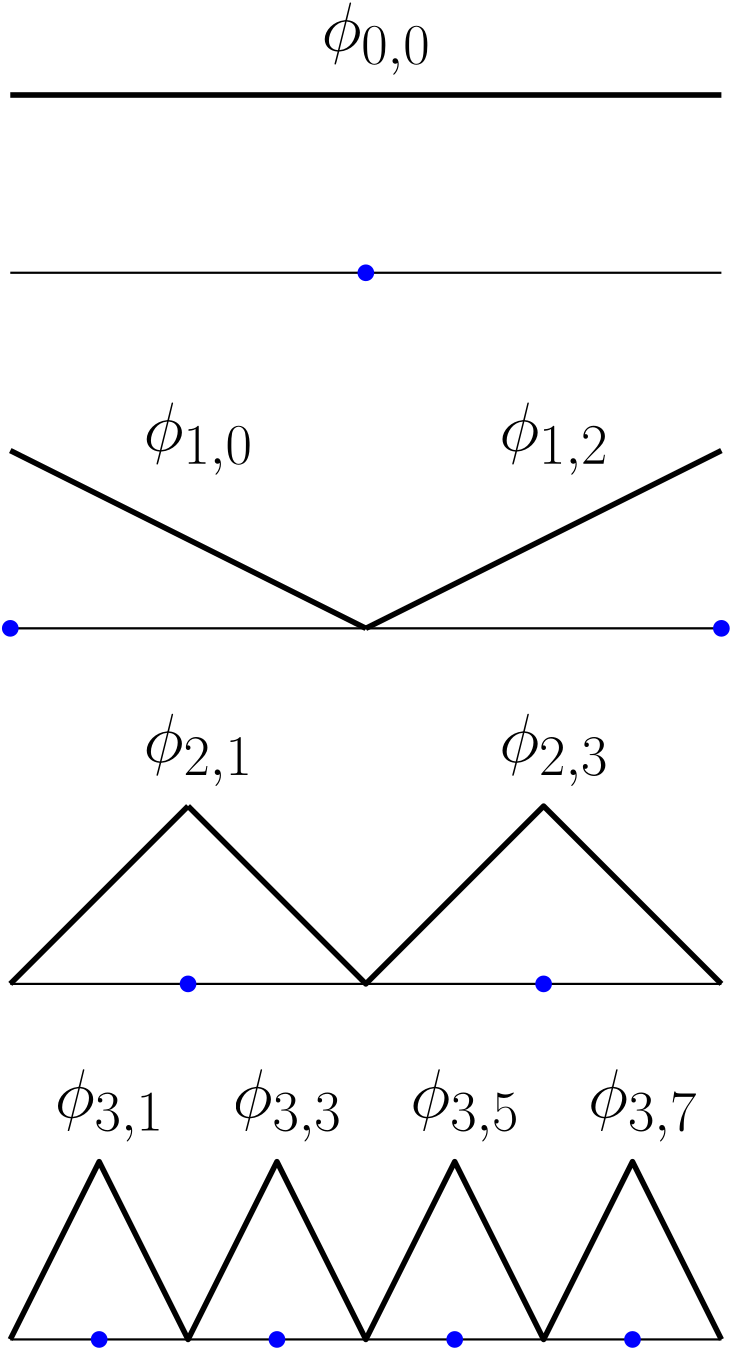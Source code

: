 <?xml version="1.0"?>
<!DOCTYPE ipe SYSTEM "ipe.dtd">
<ipe version="70005" creator="Ipe 7.1.1">
<info created="D:20150227063748" modified="D:20150301191432"/>
<ipestyle name="basic">
<symbol name="arrow/arc(spx)">
<path stroke="sym-stroke" fill="sym-stroke" pen="sym-pen">
0 0 m
-1 0.333 l
-1 -0.333 l
h
</path>
</symbol>
<symbol name="arrow/farc(spx)">
<path stroke="sym-stroke" fill="white" pen="sym-pen">
0 0 m
-1 0.333 l
-1 -0.333 l
h
</path>
</symbol>
<symbol name="mark/circle(sx)" transformations="translations">
<path fill="sym-stroke">
0.6 0 0 0.6 0 0 e
0.4 0 0 0.4 0 0 e
</path>
</symbol>
<symbol name="mark/disk(sx)" transformations="translations">
<path fill="sym-stroke">
0.6 0 0 0.6 0 0 e
</path>
</symbol>
<symbol name="mark/fdisk(sfx)" transformations="translations">
<group>
<path fill="sym-fill">
0.5 0 0 0.5 0 0 e
</path>
<path fill="sym-stroke" fillrule="eofill">
0.6 0 0 0.6 0 0 e
0.4 0 0 0.4 0 0 e
</path>
</group>
</symbol>
<symbol name="mark/box(sx)" transformations="translations">
<path fill="sym-stroke" fillrule="eofill">
-0.6 -0.6 m
0.6 -0.6 l
0.6 0.6 l
-0.6 0.6 l
h
-0.4 -0.4 m
0.4 -0.4 l
0.4 0.4 l
-0.4 0.4 l
h
</path>
</symbol>
<symbol name="mark/square(sx)" transformations="translations">
<path fill="sym-stroke">
-0.6 -0.6 m
0.6 -0.6 l
0.6 0.6 l
-0.6 0.6 l
h
</path>
</symbol>
<symbol name="mark/fsquare(sfx)" transformations="translations">
<group>
<path fill="sym-fill">
-0.5 -0.5 m
0.5 -0.5 l
0.5 0.5 l
-0.5 0.5 l
h
</path>
<path fill="sym-stroke" fillrule="eofill">
-0.6 -0.6 m
0.6 -0.6 l
0.6 0.6 l
-0.6 0.6 l
h
-0.4 -0.4 m
0.4 -0.4 l
0.4 0.4 l
-0.4 0.4 l
h
</path>
</group>
</symbol>
<symbol name="mark/cross(sx)" transformations="translations">
<group>
<path fill="sym-stroke">
-0.43 -0.57 m
0.57 0.43 l
0.43 0.57 l
-0.57 -0.43 l
h
</path>
<path fill="sym-stroke">
-0.43 0.57 m
0.57 -0.43 l
0.43 -0.57 l
-0.57 0.43 l
h
</path>
</group>
</symbol>
<symbol name="arrow/fnormal(spx)">
<path stroke="sym-stroke" fill="white" pen="sym-pen">
0 0 m
-1 0.333 l
-1 -0.333 l
h
</path>
</symbol>
<symbol name="arrow/pointed(spx)">
<path stroke="sym-stroke" fill="sym-stroke" pen="sym-pen">
0 0 m
-1 0.333 l
-0.8 0 l
-1 -0.333 l
h
</path>
</symbol>
<symbol name="arrow/fpointed(spx)">
<path stroke="sym-stroke" fill="white" pen="sym-pen">
0 0 m
-1 0.333 l
-0.8 0 l
-1 -0.333 l
h
</path>
</symbol>
<symbol name="arrow/linear(spx)">
<path stroke="sym-stroke" pen="sym-pen">
-1 0.333 m
0 0 l
-1 -0.333 l
</path>
</symbol>
<symbol name="arrow/fdouble(spx)">
<path stroke="sym-stroke" fill="white" pen="sym-pen">
0 0 m
-1 0.333 l
-1 -0.333 l
h
-1 0 m
-2 0.333 l
-2 -0.333 l
h
</path>
</symbol>
<symbol name="arrow/double(spx)">
<path stroke="sym-stroke" fill="sym-stroke" pen="sym-pen">
0 0 m
-1 0.333 l
-1 -0.333 l
h
-1 0 m
-2 0.333 l
-2 -0.333 l
h
</path>
</symbol>
<pen name="heavier" value="0.8"/>
<pen name="fat" value="1.2"/>
<pen name="ultrafat" value="2"/>
<symbolsize name="large" value="5"/>
<symbolsize name="small" value="2"/>
<symbolsize name="tiny" value="1.1"/>
<arrowsize name="large" value="10"/>
<arrowsize name="small" value="5"/>
<arrowsize name="tiny" value="3"/>
<color name="red" value="1 0 0"/>
<color name="green" value="0 1 0"/>
<color name="blue" value="0 0 1"/>
<color name="yellow" value="1 1 0"/>
<color name="orange" value="1 0.647 0"/>
<color name="gold" value="1 0.843 0"/>
<color name="purple" value="0.627 0.125 0.941"/>
<color name="gray" value="0.745"/>
<color name="brown" value="0.647 0.165 0.165"/>
<color name="navy" value="0 0 0.502"/>
<color name="pink" value="1 0.753 0.796"/>
<color name="seagreen" value="0.18 0.545 0.341"/>
<color name="turquoise" value="0.251 0.878 0.816"/>
<color name="violet" value="0.933 0.51 0.933"/>
<color name="darkblue" value="0 0 0.545"/>
<color name="darkcyan" value="0 0.545 0.545"/>
<color name="darkgray" value="0.663"/>
<color name="darkgreen" value="0 0.392 0"/>
<color name="darkmagenta" value="0.545 0 0.545"/>
<color name="darkorange" value="1 0.549 0"/>
<color name="darkred" value="0.545 0 0"/>
<color name="lightblue" value="0.678 0.847 0.902"/>
<color name="lightcyan" value="0.878 1 1"/>
<color name="lightgray" value="0.827"/>
<color name="lightgreen" value="0.565 0.933 0.565"/>
<color name="lightyellow" value="1 1 0.878"/>
<dashstyle name="dashed" value="[4] 0"/>
<dashstyle name="dotted" value="[1 3] 0"/>
<dashstyle name="dash dotted" value="[4 2 1 2] 0"/>
<dashstyle name="dash dot dotted" value="[4 2 1 2 1 2] 0"/>
<textsize name="large" value="\large"/>
<textsize name="Large" value="\Large"/>
<textsize name="LARGE" value="\LARGE"/>
<textsize name="huge" value="\huge"/>
<textsize name="Huge" value="\Huge"/>
<textsize name="small" value="\small"/>
<textsize name="footnote" value="\footnotesize"/>
<textsize name="tiny" value="\tiny"/>
<textstyle name="center" begin="\begin{center}" end="\end{center}"/>
<textstyle name="itemize" begin="\begin{itemize}" end="\end{itemize}"/>
<textstyle name="item" begin="\begin{itemize}\item{}" end="\end{itemize}"/>
<gridsize name="4 pts" value="4"/>
<gridsize name="8 pts (~3 mm)" value="8"/>
<gridsize name="16 pts (~6 mm)" value="16"/>
<gridsize name="32 pts (~12 mm)" value="32"/>
<gridsize name="10 pts (~3.5 mm)" value="10"/>
<gridsize name="20 pts (~7 mm)" value="20"/>
<gridsize name="14 pts (~5 mm)" value="14"/>
<gridsize name="28 pts (~10 mm)" value="28"/>
<gridsize name="56 pts (~20 mm)" value="56"/>
<anglesize name="90 deg" value="90"/>
<anglesize name="60 deg" value="60"/>
<anglesize name="45 deg" value="45"/>
<anglesize name="30 deg" value="30"/>
<anglesize name="22.5 deg" value="22.5"/>
<tiling name="falling" angle="-60" step="4" width="1"/>
<tiling name="rising" angle="30" step="4" width="1"/>
</ipestyle>
<page>
<layer name="alpha"/>
<view layers="alpha" active="alpha"/>
<path layer="alpha" stroke="black" pen="heavier">
64 704 m
320 704 l
</path>
<path stroke="black" pen="heavier">
64 576 m
320 576 l
</path>
<path stroke="black" pen="heavier">
64 448 m
320 448 l
</path>
<path stroke="black" pen="heavier">
64 320 m
320 320 l
320 320 l
</path>
<path stroke="black" pen="ultrafat">
64 768 m
320 768 l
320 768 l
</path>
<path stroke="black" pen="ultrafat">
64 640 m
192 576 l
</path>
<path stroke="black" pen="ultrafat">
192 576 m
320 640 l
</path>
<path stroke="black" pen="ultrafat">
64 448 m
128 512 l
</path>
<path stroke="black" pen="ultrafat">
128 512 m
192 448 l
256 512 l
320 448 l
</path>
<path stroke="black" pen="ultrafat">
64 320 m
96 384 l
128 320 l
160 384 l
192 320 l
224 384 l
256 320 l
288 384 l
320 320 l
</path>
<text matrix="1 0 0 1 -16 0" transformations="translations" pos="192 784" stroke="black" type="label" width="39.435" height="17.202" depth="8.81" valign="baseline" size="Huge">$\phi_{0,0}$</text>
<text transformations="translations" pos="112 640" stroke="black" type="label" width="39.435" height="17.202" depth="8.81" valign="baseline" size="Huge">$\phi_{1,0}$</text>
<text transformations="translations" pos="240 640" stroke="black" type="label" width="39.435" height="17.202" depth="8.81" valign="baseline" size="Huge">$\phi_{1,2}$</text>
<text transformations="translations" pos="112 528" stroke="black" type="label" width="39.435" height="17.202" depth="8.81" valign="baseline" size="Huge">$\phi_{2,1}$</text>
<text transformations="translations" pos="240 528" stroke="black" type="label" width="39.435" height="17.202" depth="8.81" valign="baseline" size="Huge">$\phi_{2,3}$</text>
<text matrix="1 0 0 1 -16 0" transformations="translations" pos="96 400" stroke="black" type="label" width="39.435" height="17.202" depth="8.81" valign="baseline" size="Huge">$\phi_{3,1}$</text>
<text matrix="1 0 0 1 -16 0" transformations="translations" pos="160 400" stroke="black" type="label" width="39.435" height="17.202" depth="8.81" valign="baseline" size="Huge">$\phi_{3,3}$</text>
<text matrix="1 0 0 1 -16 0" transformations="translations" pos="224 400" stroke="black" type="label" width="39.435" height="17.202" depth="8.81" valign="baseline" size="Huge">$\phi_{3,5}$</text>
<text matrix="1 0 0 1 -16 0" transformations="translations" pos="288 400" stroke="black" type="label" width="39.435" height="17.202" depth="8.81" valign="baseline" size="Huge">$\phi_{3,7}$</text>
<use name="mark/disk(sx)" pos="192 704" size="large" stroke="blue"/>
<use name="mark/disk(sx)" pos="64 576" size="large" stroke="blue"/>
<use name="mark/disk(sx)" pos="320 576" size="large" stroke="blue"/>
<use name="mark/disk(sx)" pos="128 448" size="large" stroke="blue"/>
<use name="mark/disk(sx)" pos="256 448" size="large" stroke="blue"/>
<use name="mark/disk(sx)" pos="96 320" size="large" stroke="blue"/>
<use name="mark/disk(sx)" pos="160 320" size="large" stroke="blue"/>
<use name="mark/disk(sx)" pos="224 320" size="large" stroke="blue"/>
<use name="mark/disk(sx)" pos="288 320" size="large" stroke="blue"/>
</page>
</ipe>
